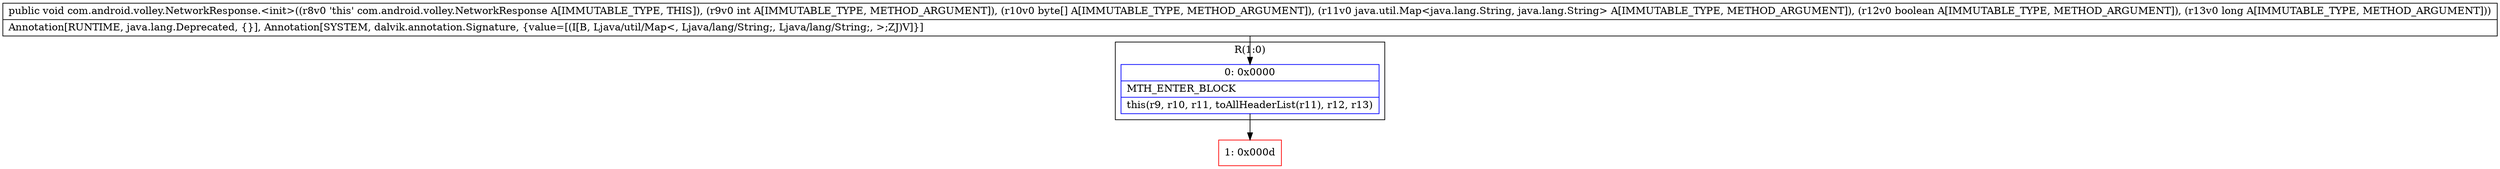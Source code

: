 digraph "CFG forcom.android.volley.NetworkResponse.\<init\>(I[BLjava\/util\/Map;ZJ)V" {
subgraph cluster_Region_862891292 {
label = "R(1:0)";
node [shape=record,color=blue];
Node_0 [shape=record,label="{0\:\ 0x0000|MTH_ENTER_BLOCK\l|this(r9, r10, r11, toAllHeaderList(r11), r12, r13)\l}"];
}
Node_1 [shape=record,color=red,label="{1\:\ 0x000d}"];
MethodNode[shape=record,label="{public void com.android.volley.NetworkResponse.\<init\>((r8v0 'this' com.android.volley.NetworkResponse A[IMMUTABLE_TYPE, THIS]), (r9v0 int A[IMMUTABLE_TYPE, METHOD_ARGUMENT]), (r10v0 byte[] A[IMMUTABLE_TYPE, METHOD_ARGUMENT]), (r11v0 java.util.Map\<java.lang.String, java.lang.String\> A[IMMUTABLE_TYPE, METHOD_ARGUMENT]), (r12v0 boolean A[IMMUTABLE_TYPE, METHOD_ARGUMENT]), (r13v0 long A[IMMUTABLE_TYPE, METHOD_ARGUMENT]))  | Annotation[RUNTIME, java.lang.Deprecated, \{\}], Annotation[SYSTEM, dalvik.annotation.Signature, \{value=[(I[B, Ljava\/util\/Map\<, Ljava\/lang\/String;, Ljava\/lang\/String;, \>;ZJ)V]\}]\l}"];
MethodNode -> Node_0;
Node_0 -> Node_1;
}

